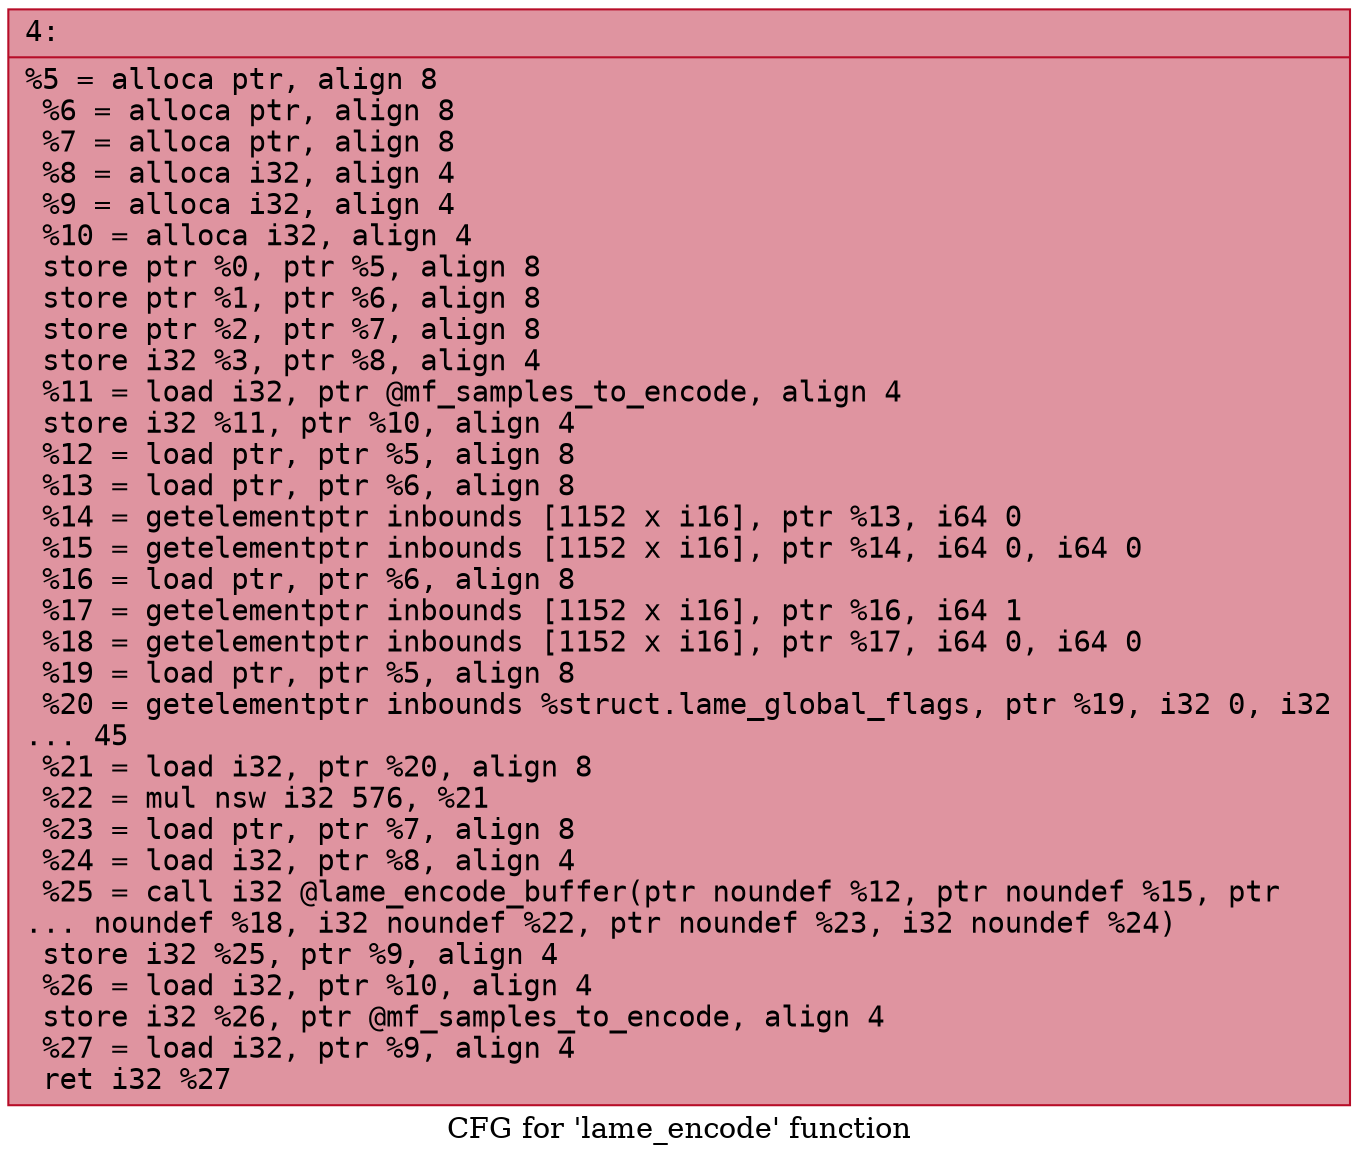 digraph "CFG for 'lame_encode' function" {
	label="CFG for 'lame_encode' function";

	Node0x60000371fe30 [shape=record,color="#b70d28ff", style=filled, fillcolor="#b70d2870" fontname="Courier",label="{4:\l|  %5 = alloca ptr, align 8\l  %6 = alloca ptr, align 8\l  %7 = alloca ptr, align 8\l  %8 = alloca i32, align 4\l  %9 = alloca i32, align 4\l  %10 = alloca i32, align 4\l  store ptr %0, ptr %5, align 8\l  store ptr %1, ptr %6, align 8\l  store ptr %2, ptr %7, align 8\l  store i32 %3, ptr %8, align 4\l  %11 = load i32, ptr @mf_samples_to_encode, align 4\l  store i32 %11, ptr %10, align 4\l  %12 = load ptr, ptr %5, align 8\l  %13 = load ptr, ptr %6, align 8\l  %14 = getelementptr inbounds [1152 x i16], ptr %13, i64 0\l  %15 = getelementptr inbounds [1152 x i16], ptr %14, i64 0, i64 0\l  %16 = load ptr, ptr %6, align 8\l  %17 = getelementptr inbounds [1152 x i16], ptr %16, i64 1\l  %18 = getelementptr inbounds [1152 x i16], ptr %17, i64 0, i64 0\l  %19 = load ptr, ptr %5, align 8\l  %20 = getelementptr inbounds %struct.lame_global_flags, ptr %19, i32 0, i32\l... 45\l  %21 = load i32, ptr %20, align 8\l  %22 = mul nsw i32 576, %21\l  %23 = load ptr, ptr %7, align 8\l  %24 = load i32, ptr %8, align 4\l  %25 = call i32 @lame_encode_buffer(ptr noundef %12, ptr noundef %15, ptr\l... noundef %18, i32 noundef %22, ptr noundef %23, i32 noundef %24)\l  store i32 %25, ptr %9, align 4\l  %26 = load i32, ptr %10, align 4\l  store i32 %26, ptr @mf_samples_to_encode, align 4\l  %27 = load i32, ptr %9, align 4\l  ret i32 %27\l}"];
}
